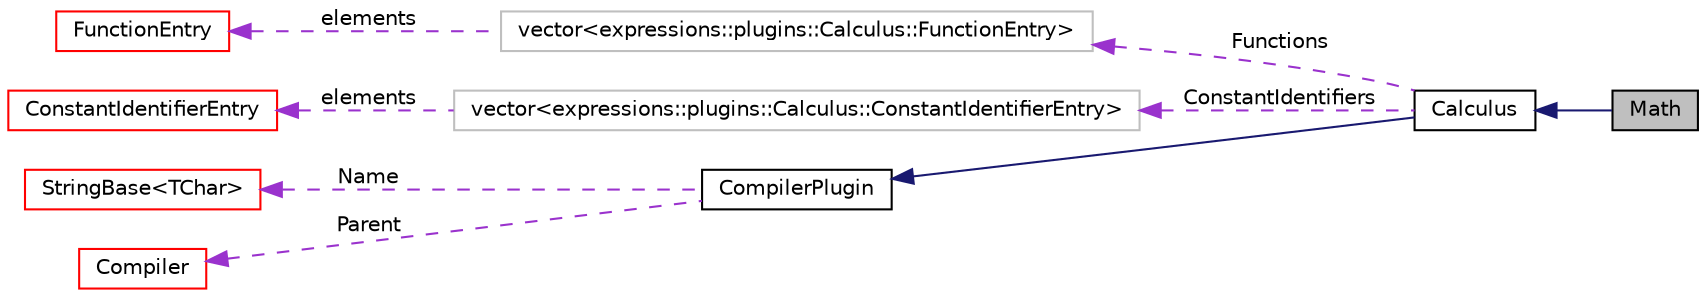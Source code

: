 digraph "Math"
{
  edge [fontname="Helvetica",fontsize="10",labelfontname="Helvetica",labelfontsize="10"];
  node [fontname="Helvetica",fontsize="10",shape=record];
  rankdir="LR";
  Node3 [label="Math",height=0.2,width=0.4,color="black", fillcolor="grey75", style="filled", fontcolor="black"];
  Node39 [label="vector\<expressions::plugins::Calculus::FunctionEntry\>",height=0.2,width=0.4,color="grey75", fillcolor="white", style="filled"];
  Node45 [label="vector\<expressions::plugins::Calculus::ConstantIdentifierEntry\>",height=0.2,width=0.4,color="grey75", fillcolor="white", style="filled"];
  Node33 [label="StringBase\<TChar\>",height=0.2,width=0.4,color="red", fillcolor="white", style="filled",URL="$classaworx_1_1lib_1_1strings_1_1StringBase.html"];
  Node4 -> Node3 [dir="back",color="midnightblue",fontsize="10",style="solid",fontname="Helvetica"];
  Node5 -> Node4 [dir="back",color="midnightblue",fontsize="10",style="solid",fontname="Helvetica"];
  Node6 -> Node5 [dir="back",color="darkorchid3",fontsize="10",style="dashed",label=" Parent" ,fontname="Helvetica"];
  Node33 -> Node5 [dir="back",color="darkorchid3",fontsize="10",style="dashed",label=" Name" ,fontname="Helvetica"];
  Node39 -> Node4 [dir="back",color="darkorchid3",fontsize="10",style="dashed",label=" Functions" ,fontname="Helvetica"];
  Node40 -> Node39 [dir="back",color="darkorchid3",fontsize="10",style="dashed",label=" elements" ,fontname="Helvetica"];
  Node45 -> Node4 [dir="back",color="darkorchid3",fontsize="10",style="dashed",label=" ConstantIdentifiers" ,fontname="Helvetica"];
  Node46 -> Node45 [dir="back",color="darkorchid3",fontsize="10",style="dashed",label=" elements" ,fontname="Helvetica"];
  Node4 [label="Calculus",height=0.2,width=0.4,color="black", fillcolor="white", style="filled",URL="$structaworx_1_1lib_1_1expressions_1_1plugins_1_1Calculus.html"];
  Node5 [label="CompilerPlugin",height=0.2,width=0.4,color="black", fillcolor="white", style="filled",URL="$structaworx_1_1lib_1_1expressions_1_1CompilerPlugin.html"];
  Node6 [label="Compiler",height=0.2,width=0.4,color="red", fillcolor="white", style="filled",URL="$classaworx_1_1lib_1_1expressions_1_1Compiler.html"];
  Node40 [label="FunctionEntry",height=0.2,width=0.4,color="red", fillcolor="white", style="filled",URL="$structaworx_1_1lib_1_1expressions_1_1plugins_1_1Calculus_1_1FunctionEntry.html"];
  Node46 [label="ConstantIdentifierEntry",height=0.2,width=0.4,color="red", fillcolor="white", style="filled",URL="$structaworx_1_1lib_1_1expressions_1_1plugins_1_1Calculus_1_1ConstantIdentifierEntry.html"];
}

